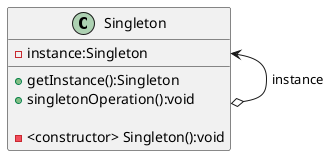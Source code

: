 @startuml
class Singleton{
- instance:Singleton
+ getInstance():Singleton
+ singletonOperation():void

-<constructor> Singleton():void
}

Singleton <--o Singleton:instance
@enduml